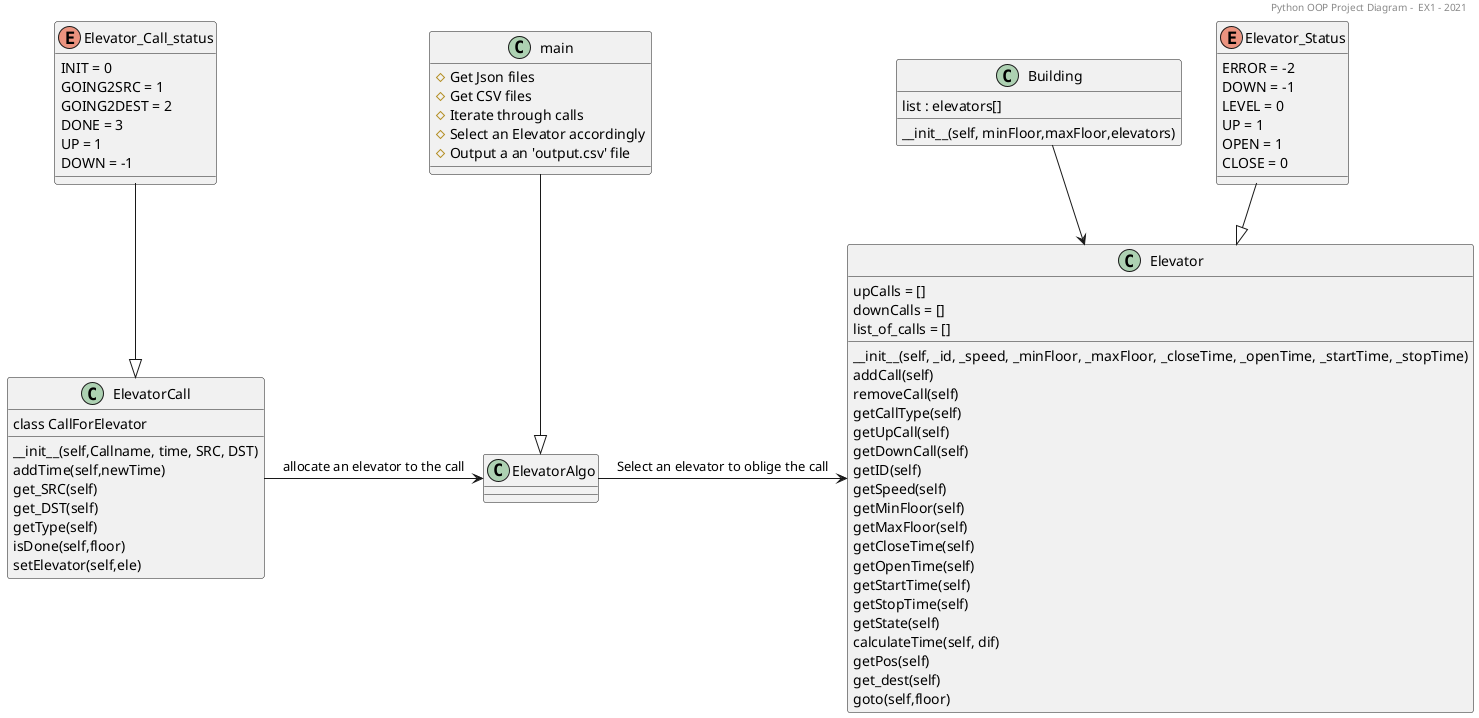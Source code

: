 @startuml
'https://plantuml.com/class-diagram

class Elevator {
    upCalls = []
    downCalls = []
    list_of_calls = []
    __init__(self, _id, _speed, _minFloor, _maxFloor, _closeTime, _openTime, _startTime, _stopTime)
    addCall(self)
    removeCall(self)
    getCallType(self)
    getUpCall(self)
    getDownCall(self)
    getID(self)
    getSpeed(self)
    getMinFloor(self)
    getMaxFloor(self)
    getCloseTime(self)
    getOpenTime(self)
    getStartTime(self)
    getStopTime(self)
    getState(self)
    calculateTime(self, dif)
    getPos(self)
    get_dest(self)
    goto(self,floor)



}

class Building {
list : elevators[]
__init__(self, minFloor,maxFloor,elevators)
}

class ElevatorAlgo {


}



class ElevatorCall {
class CallForElevator
__init__(self,Callname, time, SRC, DST)
addTime(self,newTime)
get_SRC(self)
get_DST(self)
getType(self)
isDone(self,floor)
setElevator(self,ele)
}



enum Elevator_Status {
    ERROR = -2
    DOWN = -1
    LEVEL = 0
    UP = 1
    OPEN = 1
    CLOSE = 0
}

enum Elevator_Call_status {
    INIT = 0
    GOING2SRC = 1
    GOING2DEST = 2
    DONE = 3
    UP = 1
    DOWN = -1
}


class main {
    #Get Json files
    #Get CSV files
    #Iterate through calls
    #Select an Elevator accordingly
    #Output a an 'output.csv' file

}

header Python OOP Project Diagram -  EX1 - 2021
Elevator_Status --|> Elevator
Elevator_Call_status --|> ElevatorCall
ElevatorCall->ElevatorAlgo : allocate an elevator to the call
Building --> Elevator
ElevatorAlgo->Elevator: Select an elevator to oblige the call
main --|> ElevatorAlgo
@enduml